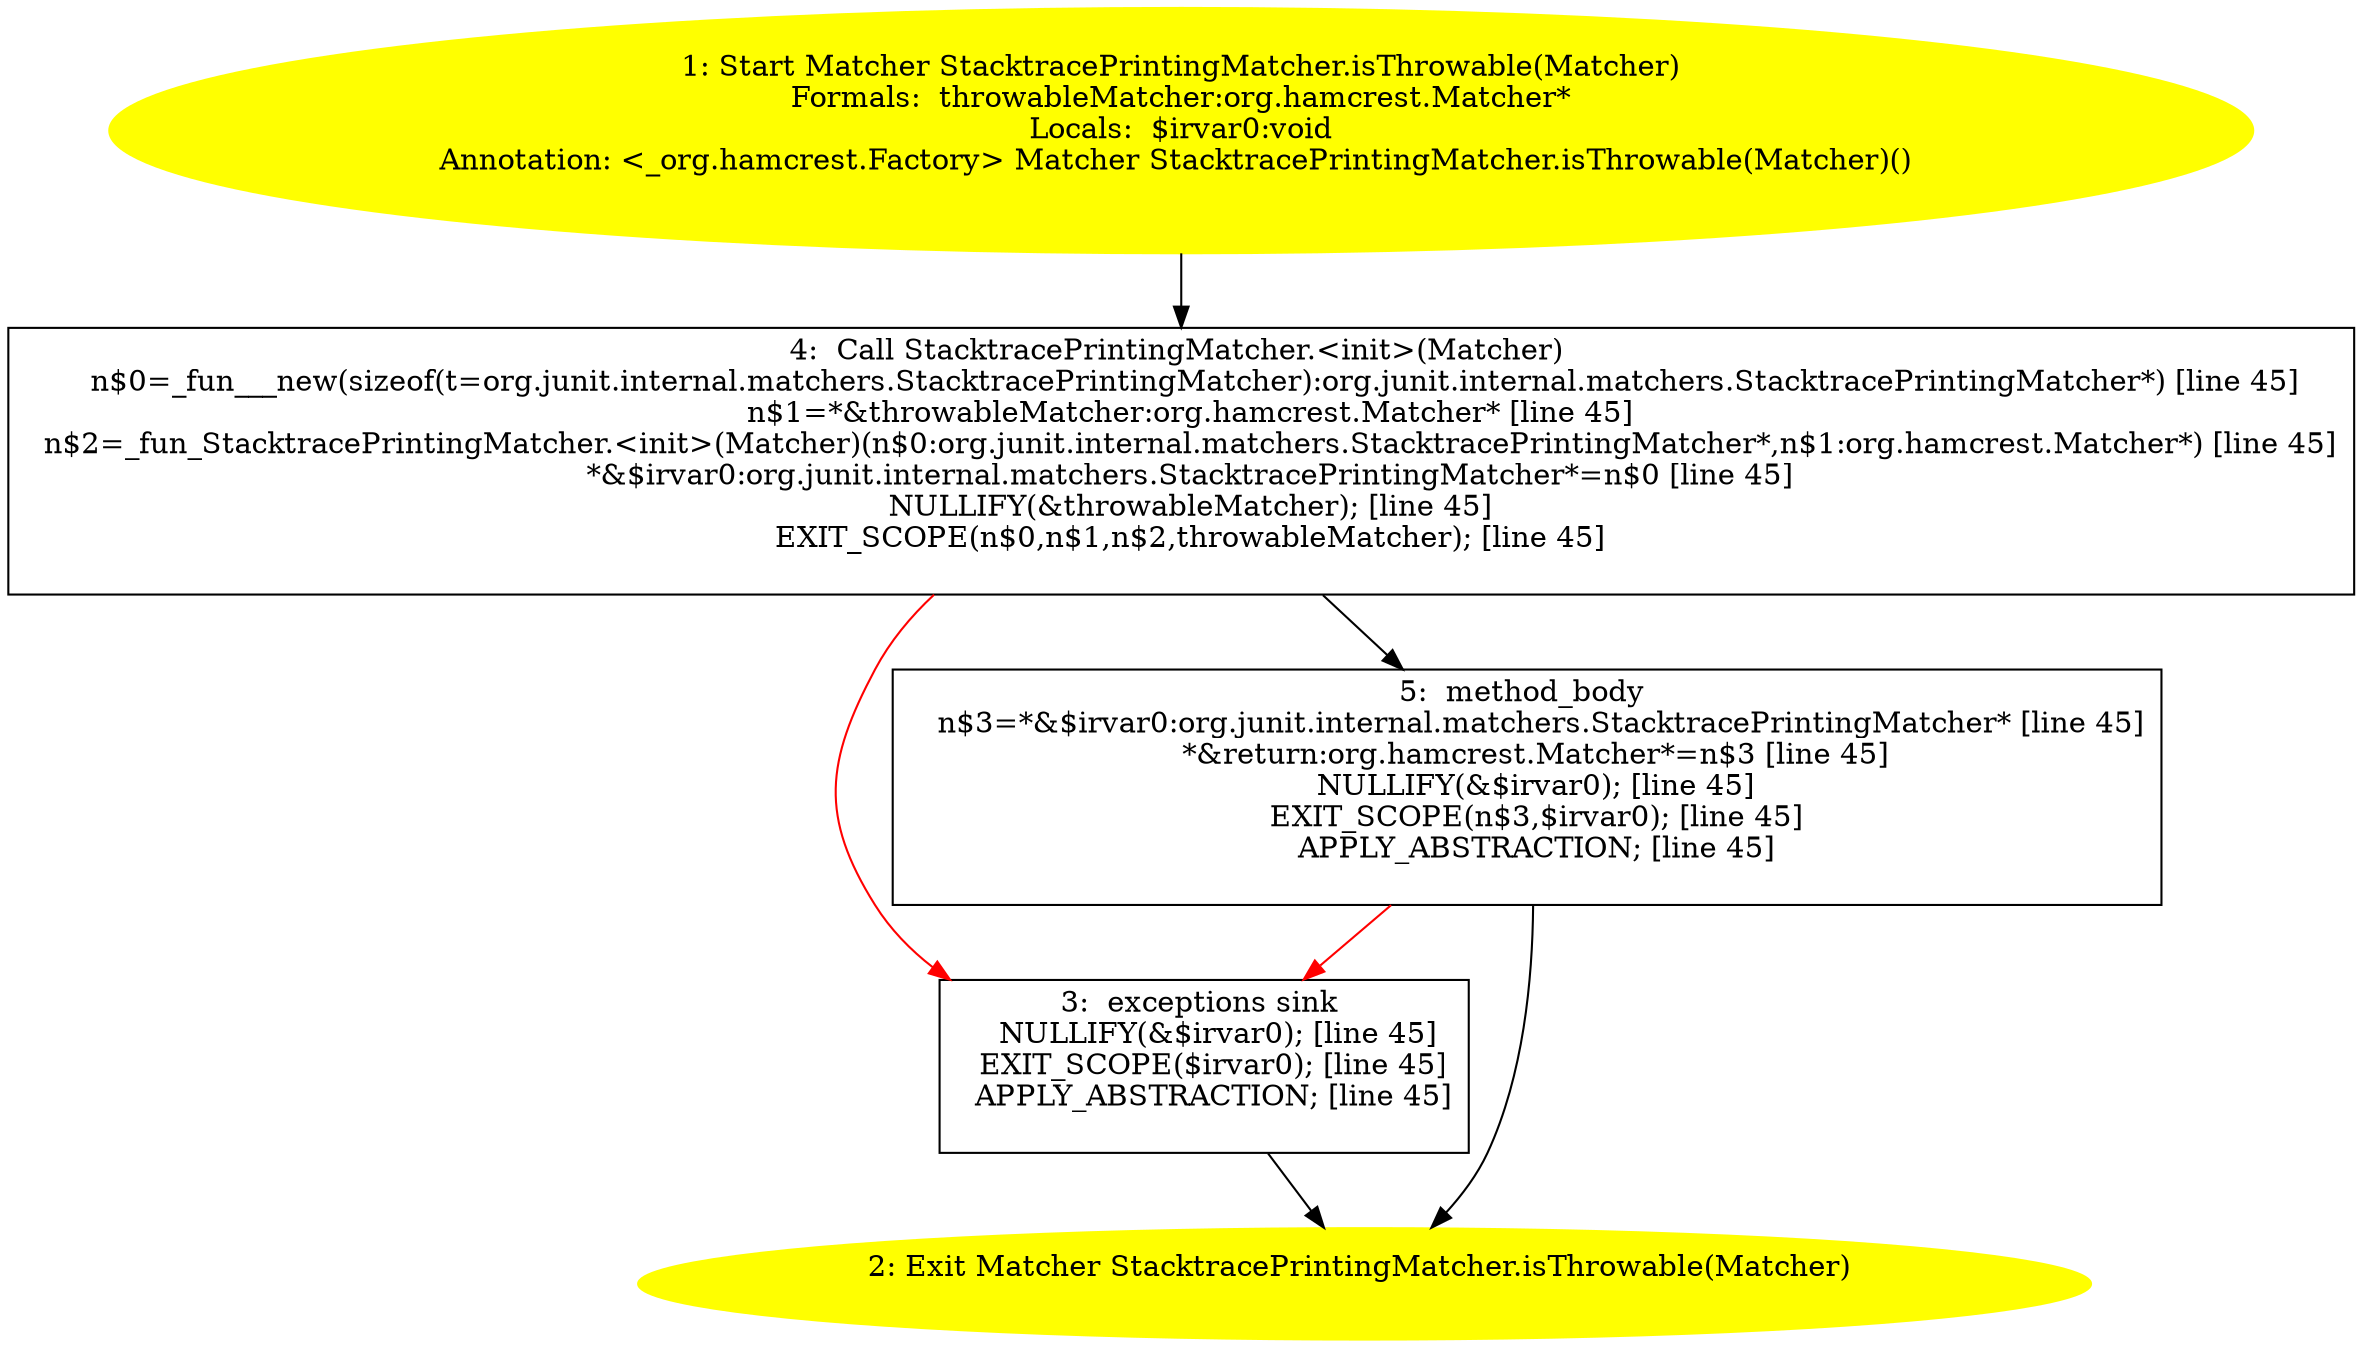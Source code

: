 /* @generated */
digraph cfg {
"org.junit.internal.matchers.StacktracePrintingMatcher.isThrowable(org.hamcrest.Matcher):org.hamcrest.ef05fc07556012a18b36808cd799f274_1" [label="1: Start Matcher StacktracePrintingMatcher.isThrowable(Matcher)\nFormals:  throwableMatcher:org.hamcrest.Matcher*\nLocals:  $irvar0:void\nAnnotation: <_org.hamcrest.Factory> Matcher StacktracePrintingMatcher.isThrowable(Matcher)() \n  " color=yellow style=filled]
	

	 "org.junit.internal.matchers.StacktracePrintingMatcher.isThrowable(org.hamcrest.Matcher):org.hamcrest.ef05fc07556012a18b36808cd799f274_1" -> "org.junit.internal.matchers.StacktracePrintingMatcher.isThrowable(org.hamcrest.Matcher):org.hamcrest.ef05fc07556012a18b36808cd799f274_4" ;
"org.junit.internal.matchers.StacktracePrintingMatcher.isThrowable(org.hamcrest.Matcher):org.hamcrest.ef05fc07556012a18b36808cd799f274_2" [label="2: Exit Matcher StacktracePrintingMatcher.isThrowable(Matcher) \n  " color=yellow style=filled]
	

"org.junit.internal.matchers.StacktracePrintingMatcher.isThrowable(org.hamcrest.Matcher):org.hamcrest.ef05fc07556012a18b36808cd799f274_3" [label="3:  exceptions sink \n   NULLIFY(&$irvar0); [line 45]\n  EXIT_SCOPE($irvar0); [line 45]\n  APPLY_ABSTRACTION; [line 45]\n " shape="box"]
	

	 "org.junit.internal.matchers.StacktracePrintingMatcher.isThrowable(org.hamcrest.Matcher):org.hamcrest.ef05fc07556012a18b36808cd799f274_3" -> "org.junit.internal.matchers.StacktracePrintingMatcher.isThrowable(org.hamcrest.Matcher):org.hamcrest.ef05fc07556012a18b36808cd799f274_2" ;
"org.junit.internal.matchers.StacktracePrintingMatcher.isThrowable(org.hamcrest.Matcher):org.hamcrest.ef05fc07556012a18b36808cd799f274_4" [label="4:  Call StacktracePrintingMatcher.<init>(Matcher) \n   n$0=_fun___new(sizeof(t=org.junit.internal.matchers.StacktracePrintingMatcher):org.junit.internal.matchers.StacktracePrintingMatcher*) [line 45]\n  n$1=*&throwableMatcher:org.hamcrest.Matcher* [line 45]\n  n$2=_fun_StacktracePrintingMatcher.<init>(Matcher)(n$0:org.junit.internal.matchers.StacktracePrintingMatcher*,n$1:org.hamcrest.Matcher*) [line 45]\n  *&$irvar0:org.junit.internal.matchers.StacktracePrintingMatcher*=n$0 [line 45]\n  NULLIFY(&throwableMatcher); [line 45]\n  EXIT_SCOPE(n$0,n$1,n$2,throwableMatcher); [line 45]\n " shape="box"]
	

	 "org.junit.internal.matchers.StacktracePrintingMatcher.isThrowable(org.hamcrest.Matcher):org.hamcrest.ef05fc07556012a18b36808cd799f274_4" -> "org.junit.internal.matchers.StacktracePrintingMatcher.isThrowable(org.hamcrest.Matcher):org.hamcrest.ef05fc07556012a18b36808cd799f274_5" ;
	 "org.junit.internal.matchers.StacktracePrintingMatcher.isThrowable(org.hamcrest.Matcher):org.hamcrest.ef05fc07556012a18b36808cd799f274_4" -> "org.junit.internal.matchers.StacktracePrintingMatcher.isThrowable(org.hamcrest.Matcher):org.hamcrest.ef05fc07556012a18b36808cd799f274_3" [color="red" ];
"org.junit.internal.matchers.StacktracePrintingMatcher.isThrowable(org.hamcrest.Matcher):org.hamcrest.ef05fc07556012a18b36808cd799f274_5" [label="5:  method_body \n   n$3=*&$irvar0:org.junit.internal.matchers.StacktracePrintingMatcher* [line 45]\n  *&return:org.hamcrest.Matcher*=n$3 [line 45]\n  NULLIFY(&$irvar0); [line 45]\n  EXIT_SCOPE(n$3,$irvar0); [line 45]\n  APPLY_ABSTRACTION; [line 45]\n " shape="box"]
	

	 "org.junit.internal.matchers.StacktracePrintingMatcher.isThrowable(org.hamcrest.Matcher):org.hamcrest.ef05fc07556012a18b36808cd799f274_5" -> "org.junit.internal.matchers.StacktracePrintingMatcher.isThrowable(org.hamcrest.Matcher):org.hamcrest.ef05fc07556012a18b36808cd799f274_2" ;
	 "org.junit.internal.matchers.StacktracePrintingMatcher.isThrowable(org.hamcrest.Matcher):org.hamcrest.ef05fc07556012a18b36808cd799f274_5" -> "org.junit.internal.matchers.StacktracePrintingMatcher.isThrowable(org.hamcrest.Matcher):org.hamcrest.ef05fc07556012a18b36808cd799f274_3" [color="red" ];
}
